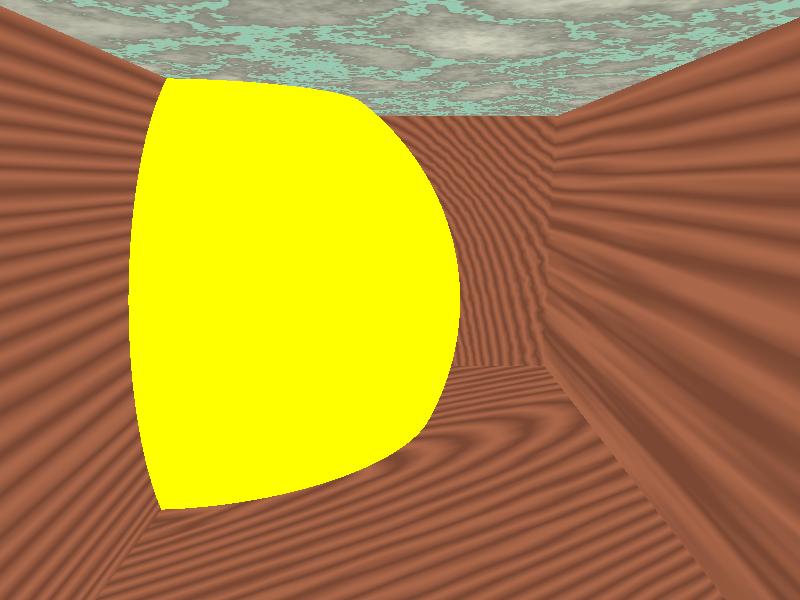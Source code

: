 #include "colors.inc"    // The include files contain
#include "stones.inc"    // pre-defined scene elements
#include "textures.inc"    // pre-defined scene elements
#include "shapes.inc"
#include "glass.inc"
#include "metals.inc"
#include "woods.inc"

camera {
    location <1.5, 2, -3>
    look_at  <1.5, 1,  2>
  }

  sphere {
    <0, 1, 2>, 2
    texture {
      pigment { color Yellow }
    }
  }

// Floor
box {
     <-3,0,-3>,<3,0.1,3>
         texture {
      DMFWood3   // Pre-defined from stones.inc
      scale 2       // Scale by the same amount in all
                    // directions
		    rotate 45
	     }
}

// Walls
box {  <-3,0,-3>,<0.1,3,3> texture { DMFWood3  scale 2 } }
box {  <3,0,-3>,<3.1,3,3> texture { DMFWood3  scale 2 } }
box {  <-3,0,3>,<3.1,3,3.1> texture { DMFWood3  scale 2 } }

// Ceiling
box {  <-3,3,-3>,<3,2.6,3> texture { T_Stone25 scale 2 } }


light_source { <1.5, 2.4, 0> color White}

